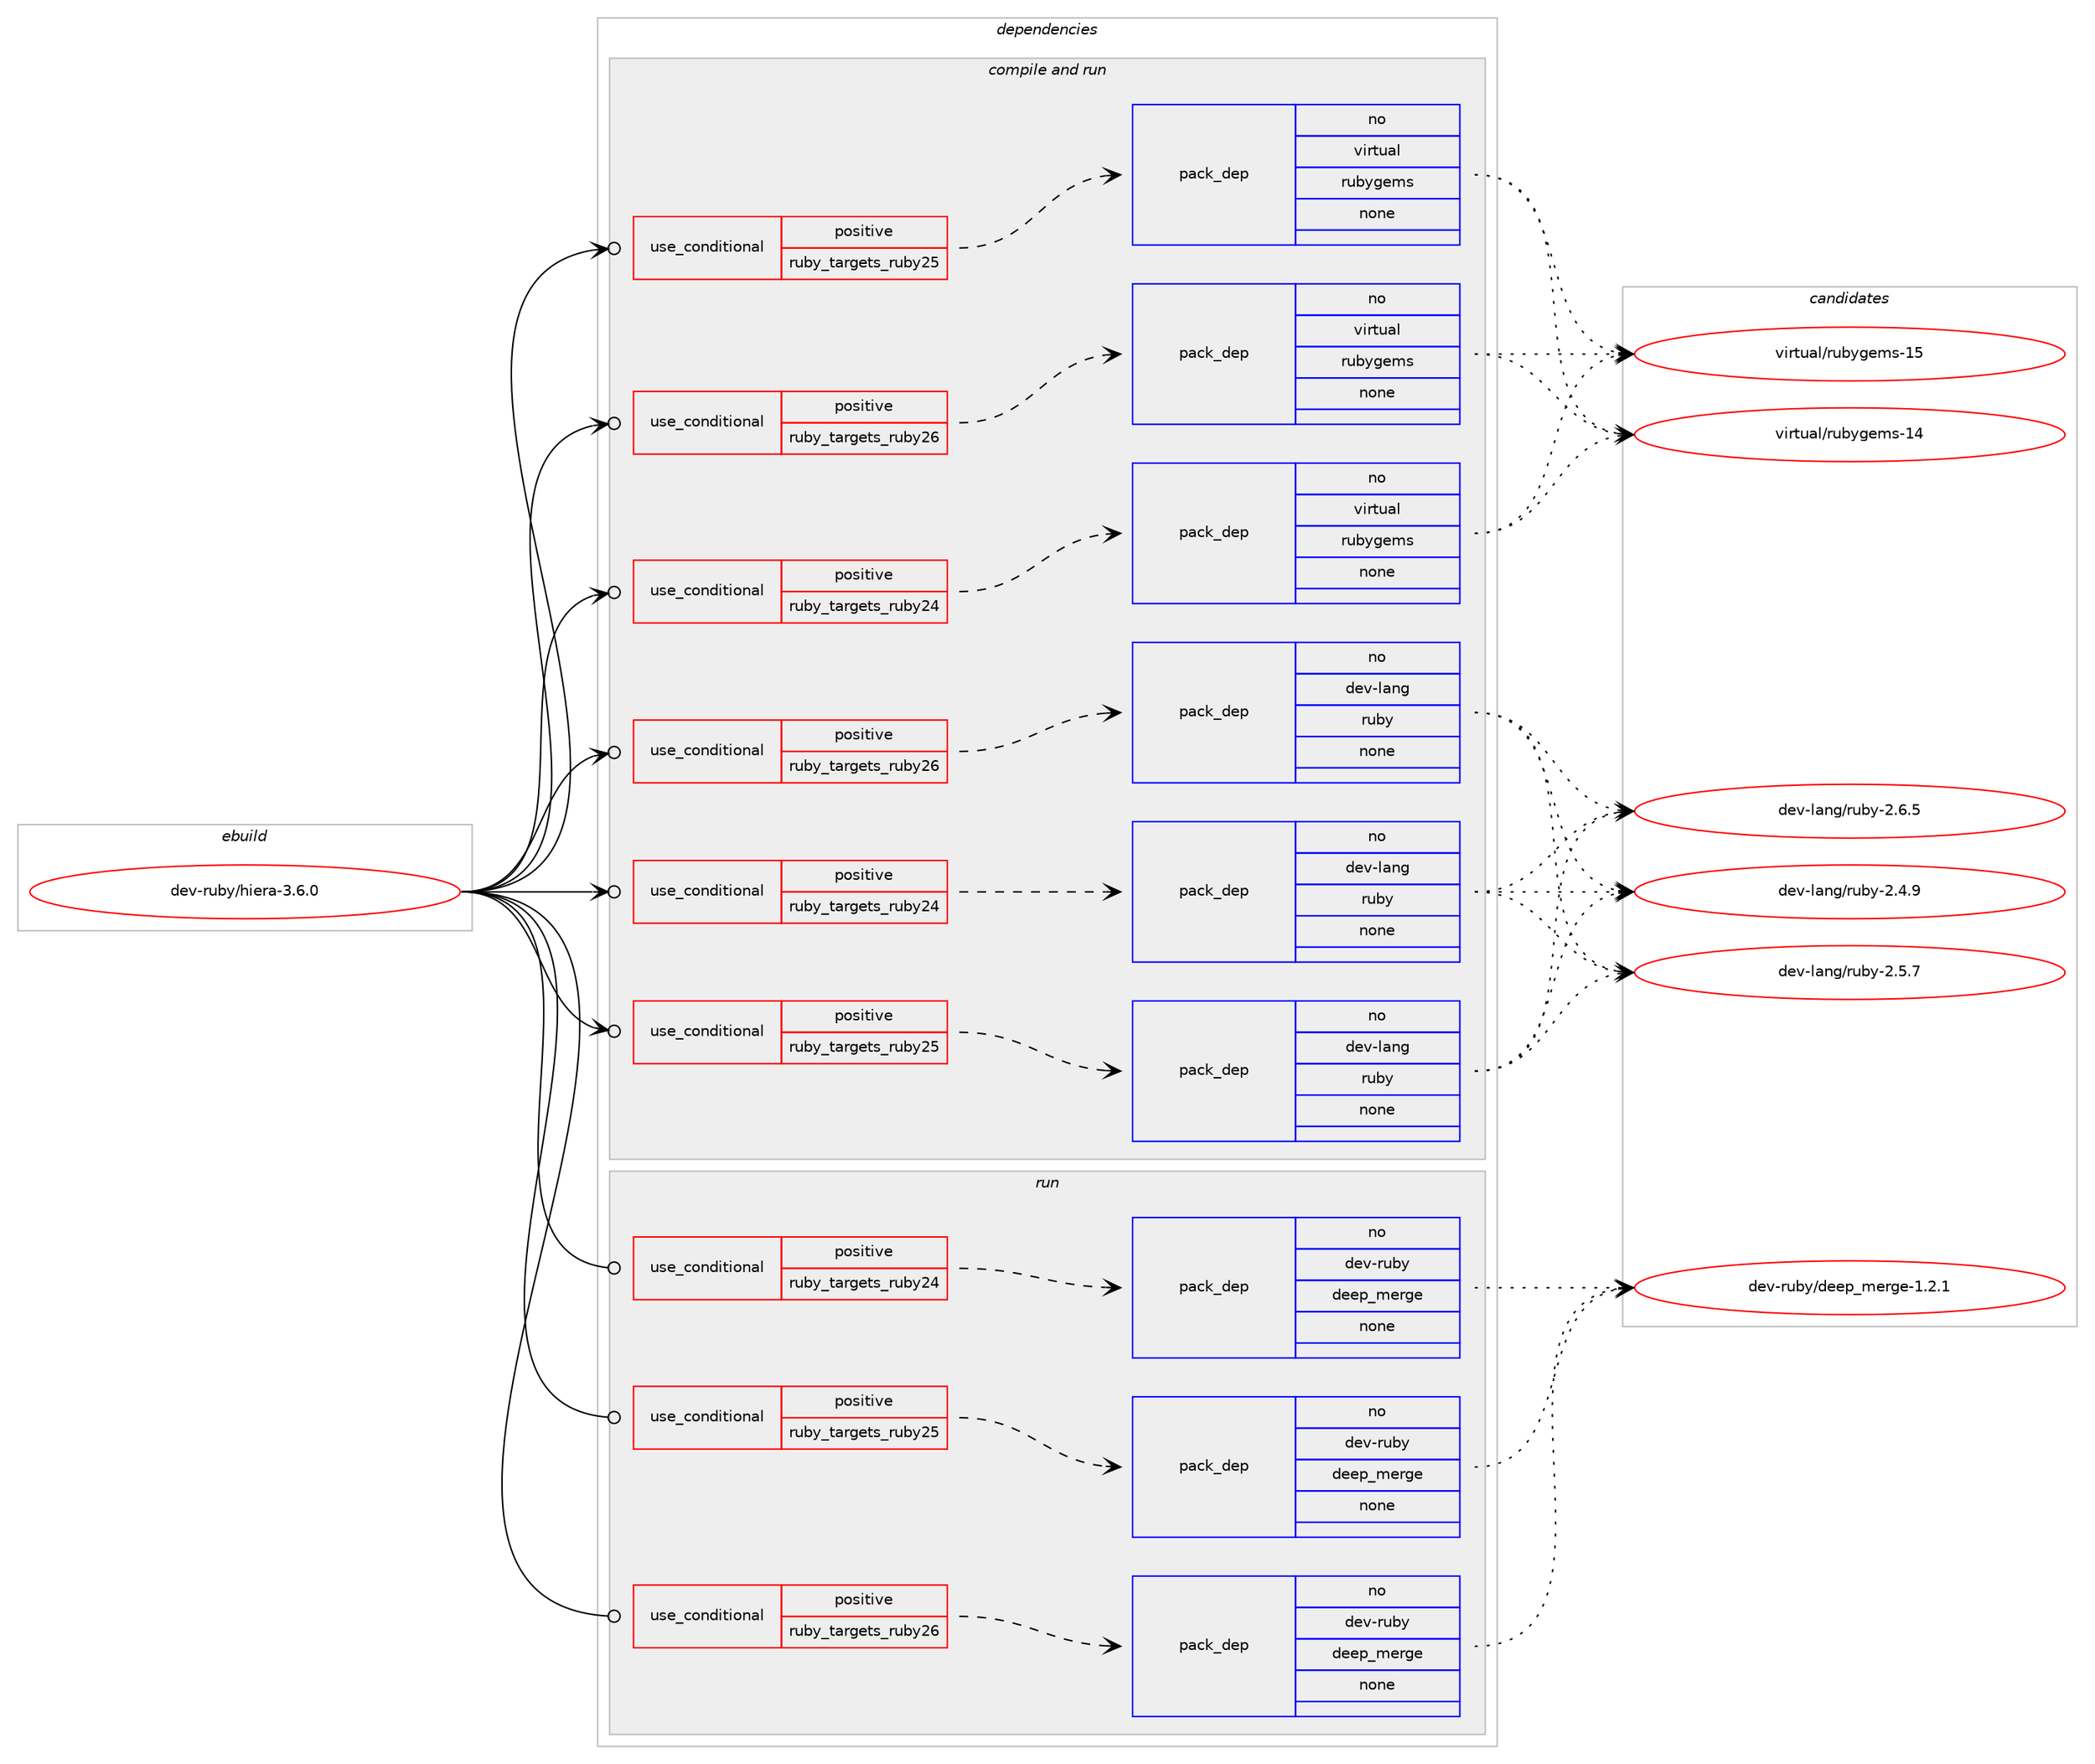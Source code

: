 digraph prolog {

# *************
# Graph options
# *************

newrank=true;
concentrate=true;
compound=true;
graph [rankdir=LR,fontname=Helvetica,fontsize=10,ranksep=1.5];#, ranksep=2.5, nodesep=0.2];
edge  [arrowhead=vee];
node  [fontname=Helvetica,fontsize=10];

# **********
# The ebuild
# **********

subgraph cluster_leftcol {
color=gray;
rank=same;
label=<<i>ebuild</i>>;
id [label="dev-ruby/hiera-3.6.0", color=red, width=4, href="../dev-ruby/hiera-3.6.0.svg"];
}

# ****************
# The dependencies
# ****************

subgraph cluster_midcol {
color=gray;
label=<<i>dependencies</i>>;
subgraph cluster_compile {
fillcolor="#eeeeee";
style=filled;
label=<<i>compile</i>>;
}
subgraph cluster_compileandrun {
fillcolor="#eeeeee";
style=filled;
label=<<i>compile and run</i>>;
subgraph cond164713 {
dependency689812 [label=<<TABLE BORDER="0" CELLBORDER="1" CELLSPACING="0" CELLPADDING="4"><TR><TD ROWSPAN="3" CELLPADDING="10">use_conditional</TD></TR><TR><TD>positive</TD></TR><TR><TD>ruby_targets_ruby24</TD></TR></TABLE>>, shape=none, color=red];
subgraph pack513132 {
dependency689813 [label=<<TABLE BORDER="0" CELLBORDER="1" CELLSPACING="0" CELLPADDING="4" WIDTH="220"><TR><TD ROWSPAN="6" CELLPADDING="30">pack_dep</TD></TR><TR><TD WIDTH="110">no</TD></TR><TR><TD>dev-lang</TD></TR><TR><TD>ruby</TD></TR><TR><TD>none</TD></TR><TR><TD></TD></TR></TABLE>>, shape=none, color=blue];
}
dependency689812:e -> dependency689813:w [weight=20,style="dashed",arrowhead="vee"];
}
id:e -> dependency689812:w [weight=20,style="solid",arrowhead="odotvee"];
subgraph cond164714 {
dependency689814 [label=<<TABLE BORDER="0" CELLBORDER="1" CELLSPACING="0" CELLPADDING="4"><TR><TD ROWSPAN="3" CELLPADDING="10">use_conditional</TD></TR><TR><TD>positive</TD></TR><TR><TD>ruby_targets_ruby24</TD></TR></TABLE>>, shape=none, color=red];
subgraph pack513133 {
dependency689815 [label=<<TABLE BORDER="0" CELLBORDER="1" CELLSPACING="0" CELLPADDING="4" WIDTH="220"><TR><TD ROWSPAN="6" CELLPADDING="30">pack_dep</TD></TR><TR><TD WIDTH="110">no</TD></TR><TR><TD>virtual</TD></TR><TR><TD>rubygems</TD></TR><TR><TD>none</TD></TR><TR><TD></TD></TR></TABLE>>, shape=none, color=blue];
}
dependency689814:e -> dependency689815:w [weight=20,style="dashed",arrowhead="vee"];
}
id:e -> dependency689814:w [weight=20,style="solid",arrowhead="odotvee"];
subgraph cond164715 {
dependency689816 [label=<<TABLE BORDER="0" CELLBORDER="1" CELLSPACING="0" CELLPADDING="4"><TR><TD ROWSPAN="3" CELLPADDING="10">use_conditional</TD></TR><TR><TD>positive</TD></TR><TR><TD>ruby_targets_ruby25</TD></TR></TABLE>>, shape=none, color=red];
subgraph pack513134 {
dependency689817 [label=<<TABLE BORDER="0" CELLBORDER="1" CELLSPACING="0" CELLPADDING="4" WIDTH="220"><TR><TD ROWSPAN="6" CELLPADDING="30">pack_dep</TD></TR><TR><TD WIDTH="110">no</TD></TR><TR><TD>dev-lang</TD></TR><TR><TD>ruby</TD></TR><TR><TD>none</TD></TR><TR><TD></TD></TR></TABLE>>, shape=none, color=blue];
}
dependency689816:e -> dependency689817:w [weight=20,style="dashed",arrowhead="vee"];
}
id:e -> dependency689816:w [weight=20,style="solid",arrowhead="odotvee"];
subgraph cond164716 {
dependency689818 [label=<<TABLE BORDER="0" CELLBORDER="1" CELLSPACING="0" CELLPADDING="4"><TR><TD ROWSPAN="3" CELLPADDING="10">use_conditional</TD></TR><TR><TD>positive</TD></TR><TR><TD>ruby_targets_ruby25</TD></TR></TABLE>>, shape=none, color=red];
subgraph pack513135 {
dependency689819 [label=<<TABLE BORDER="0" CELLBORDER="1" CELLSPACING="0" CELLPADDING="4" WIDTH="220"><TR><TD ROWSPAN="6" CELLPADDING="30">pack_dep</TD></TR><TR><TD WIDTH="110">no</TD></TR><TR><TD>virtual</TD></TR><TR><TD>rubygems</TD></TR><TR><TD>none</TD></TR><TR><TD></TD></TR></TABLE>>, shape=none, color=blue];
}
dependency689818:e -> dependency689819:w [weight=20,style="dashed",arrowhead="vee"];
}
id:e -> dependency689818:w [weight=20,style="solid",arrowhead="odotvee"];
subgraph cond164717 {
dependency689820 [label=<<TABLE BORDER="0" CELLBORDER="1" CELLSPACING="0" CELLPADDING="4"><TR><TD ROWSPAN="3" CELLPADDING="10">use_conditional</TD></TR><TR><TD>positive</TD></TR><TR><TD>ruby_targets_ruby26</TD></TR></TABLE>>, shape=none, color=red];
subgraph pack513136 {
dependency689821 [label=<<TABLE BORDER="0" CELLBORDER="1" CELLSPACING="0" CELLPADDING="4" WIDTH="220"><TR><TD ROWSPAN="6" CELLPADDING="30">pack_dep</TD></TR><TR><TD WIDTH="110">no</TD></TR><TR><TD>dev-lang</TD></TR><TR><TD>ruby</TD></TR><TR><TD>none</TD></TR><TR><TD></TD></TR></TABLE>>, shape=none, color=blue];
}
dependency689820:e -> dependency689821:w [weight=20,style="dashed",arrowhead="vee"];
}
id:e -> dependency689820:w [weight=20,style="solid",arrowhead="odotvee"];
subgraph cond164718 {
dependency689822 [label=<<TABLE BORDER="0" CELLBORDER="1" CELLSPACING="0" CELLPADDING="4"><TR><TD ROWSPAN="3" CELLPADDING="10">use_conditional</TD></TR><TR><TD>positive</TD></TR><TR><TD>ruby_targets_ruby26</TD></TR></TABLE>>, shape=none, color=red];
subgraph pack513137 {
dependency689823 [label=<<TABLE BORDER="0" CELLBORDER="1" CELLSPACING="0" CELLPADDING="4" WIDTH="220"><TR><TD ROWSPAN="6" CELLPADDING="30">pack_dep</TD></TR><TR><TD WIDTH="110">no</TD></TR><TR><TD>virtual</TD></TR><TR><TD>rubygems</TD></TR><TR><TD>none</TD></TR><TR><TD></TD></TR></TABLE>>, shape=none, color=blue];
}
dependency689822:e -> dependency689823:w [weight=20,style="dashed",arrowhead="vee"];
}
id:e -> dependency689822:w [weight=20,style="solid",arrowhead="odotvee"];
}
subgraph cluster_run {
fillcolor="#eeeeee";
style=filled;
label=<<i>run</i>>;
subgraph cond164719 {
dependency689824 [label=<<TABLE BORDER="0" CELLBORDER="1" CELLSPACING="0" CELLPADDING="4"><TR><TD ROWSPAN="3" CELLPADDING="10">use_conditional</TD></TR><TR><TD>positive</TD></TR><TR><TD>ruby_targets_ruby24</TD></TR></TABLE>>, shape=none, color=red];
subgraph pack513138 {
dependency689825 [label=<<TABLE BORDER="0" CELLBORDER="1" CELLSPACING="0" CELLPADDING="4" WIDTH="220"><TR><TD ROWSPAN="6" CELLPADDING="30">pack_dep</TD></TR><TR><TD WIDTH="110">no</TD></TR><TR><TD>dev-ruby</TD></TR><TR><TD>deep_merge</TD></TR><TR><TD>none</TD></TR><TR><TD></TD></TR></TABLE>>, shape=none, color=blue];
}
dependency689824:e -> dependency689825:w [weight=20,style="dashed",arrowhead="vee"];
}
id:e -> dependency689824:w [weight=20,style="solid",arrowhead="odot"];
subgraph cond164720 {
dependency689826 [label=<<TABLE BORDER="0" CELLBORDER="1" CELLSPACING="0" CELLPADDING="4"><TR><TD ROWSPAN="3" CELLPADDING="10">use_conditional</TD></TR><TR><TD>positive</TD></TR><TR><TD>ruby_targets_ruby25</TD></TR></TABLE>>, shape=none, color=red];
subgraph pack513139 {
dependency689827 [label=<<TABLE BORDER="0" CELLBORDER="1" CELLSPACING="0" CELLPADDING="4" WIDTH="220"><TR><TD ROWSPAN="6" CELLPADDING="30">pack_dep</TD></TR><TR><TD WIDTH="110">no</TD></TR><TR><TD>dev-ruby</TD></TR><TR><TD>deep_merge</TD></TR><TR><TD>none</TD></TR><TR><TD></TD></TR></TABLE>>, shape=none, color=blue];
}
dependency689826:e -> dependency689827:w [weight=20,style="dashed",arrowhead="vee"];
}
id:e -> dependency689826:w [weight=20,style="solid",arrowhead="odot"];
subgraph cond164721 {
dependency689828 [label=<<TABLE BORDER="0" CELLBORDER="1" CELLSPACING="0" CELLPADDING="4"><TR><TD ROWSPAN="3" CELLPADDING="10">use_conditional</TD></TR><TR><TD>positive</TD></TR><TR><TD>ruby_targets_ruby26</TD></TR></TABLE>>, shape=none, color=red];
subgraph pack513140 {
dependency689829 [label=<<TABLE BORDER="0" CELLBORDER="1" CELLSPACING="0" CELLPADDING="4" WIDTH="220"><TR><TD ROWSPAN="6" CELLPADDING="30">pack_dep</TD></TR><TR><TD WIDTH="110">no</TD></TR><TR><TD>dev-ruby</TD></TR><TR><TD>deep_merge</TD></TR><TR><TD>none</TD></TR><TR><TD></TD></TR></TABLE>>, shape=none, color=blue];
}
dependency689828:e -> dependency689829:w [weight=20,style="dashed",arrowhead="vee"];
}
id:e -> dependency689828:w [weight=20,style="solid",arrowhead="odot"];
}
}

# **************
# The candidates
# **************

subgraph cluster_choices {
rank=same;
color=gray;
label=<<i>candidates</i>>;

subgraph choice513132 {
color=black;
nodesep=1;
choice10010111845108971101034711411798121455046524657 [label="dev-lang/ruby-2.4.9", color=red, width=4,href="../dev-lang/ruby-2.4.9.svg"];
choice10010111845108971101034711411798121455046534655 [label="dev-lang/ruby-2.5.7", color=red, width=4,href="../dev-lang/ruby-2.5.7.svg"];
choice10010111845108971101034711411798121455046544653 [label="dev-lang/ruby-2.6.5", color=red, width=4,href="../dev-lang/ruby-2.6.5.svg"];
dependency689813:e -> choice10010111845108971101034711411798121455046524657:w [style=dotted,weight="100"];
dependency689813:e -> choice10010111845108971101034711411798121455046534655:w [style=dotted,weight="100"];
dependency689813:e -> choice10010111845108971101034711411798121455046544653:w [style=dotted,weight="100"];
}
subgraph choice513133 {
color=black;
nodesep=1;
choice118105114116117971084711411798121103101109115454952 [label="virtual/rubygems-14", color=red, width=4,href="../virtual/rubygems-14.svg"];
choice118105114116117971084711411798121103101109115454953 [label="virtual/rubygems-15", color=red, width=4,href="../virtual/rubygems-15.svg"];
dependency689815:e -> choice118105114116117971084711411798121103101109115454952:w [style=dotted,weight="100"];
dependency689815:e -> choice118105114116117971084711411798121103101109115454953:w [style=dotted,weight="100"];
}
subgraph choice513134 {
color=black;
nodesep=1;
choice10010111845108971101034711411798121455046524657 [label="dev-lang/ruby-2.4.9", color=red, width=4,href="../dev-lang/ruby-2.4.9.svg"];
choice10010111845108971101034711411798121455046534655 [label="dev-lang/ruby-2.5.7", color=red, width=4,href="../dev-lang/ruby-2.5.7.svg"];
choice10010111845108971101034711411798121455046544653 [label="dev-lang/ruby-2.6.5", color=red, width=4,href="../dev-lang/ruby-2.6.5.svg"];
dependency689817:e -> choice10010111845108971101034711411798121455046524657:w [style=dotted,weight="100"];
dependency689817:e -> choice10010111845108971101034711411798121455046534655:w [style=dotted,weight="100"];
dependency689817:e -> choice10010111845108971101034711411798121455046544653:w [style=dotted,weight="100"];
}
subgraph choice513135 {
color=black;
nodesep=1;
choice118105114116117971084711411798121103101109115454952 [label="virtual/rubygems-14", color=red, width=4,href="../virtual/rubygems-14.svg"];
choice118105114116117971084711411798121103101109115454953 [label="virtual/rubygems-15", color=red, width=4,href="../virtual/rubygems-15.svg"];
dependency689819:e -> choice118105114116117971084711411798121103101109115454952:w [style=dotted,weight="100"];
dependency689819:e -> choice118105114116117971084711411798121103101109115454953:w [style=dotted,weight="100"];
}
subgraph choice513136 {
color=black;
nodesep=1;
choice10010111845108971101034711411798121455046524657 [label="dev-lang/ruby-2.4.9", color=red, width=4,href="../dev-lang/ruby-2.4.9.svg"];
choice10010111845108971101034711411798121455046534655 [label="dev-lang/ruby-2.5.7", color=red, width=4,href="../dev-lang/ruby-2.5.7.svg"];
choice10010111845108971101034711411798121455046544653 [label="dev-lang/ruby-2.6.5", color=red, width=4,href="../dev-lang/ruby-2.6.5.svg"];
dependency689821:e -> choice10010111845108971101034711411798121455046524657:w [style=dotted,weight="100"];
dependency689821:e -> choice10010111845108971101034711411798121455046534655:w [style=dotted,weight="100"];
dependency689821:e -> choice10010111845108971101034711411798121455046544653:w [style=dotted,weight="100"];
}
subgraph choice513137 {
color=black;
nodesep=1;
choice118105114116117971084711411798121103101109115454952 [label="virtual/rubygems-14", color=red, width=4,href="../virtual/rubygems-14.svg"];
choice118105114116117971084711411798121103101109115454953 [label="virtual/rubygems-15", color=red, width=4,href="../virtual/rubygems-15.svg"];
dependency689823:e -> choice118105114116117971084711411798121103101109115454952:w [style=dotted,weight="100"];
dependency689823:e -> choice118105114116117971084711411798121103101109115454953:w [style=dotted,weight="100"];
}
subgraph choice513138 {
color=black;
nodesep=1;
choice10010111845114117981214710010110111295109101114103101454946504649 [label="dev-ruby/deep_merge-1.2.1", color=red, width=4,href="../dev-ruby/deep_merge-1.2.1.svg"];
dependency689825:e -> choice10010111845114117981214710010110111295109101114103101454946504649:w [style=dotted,weight="100"];
}
subgraph choice513139 {
color=black;
nodesep=1;
choice10010111845114117981214710010110111295109101114103101454946504649 [label="dev-ruby/deep_merge-1.2.1", color=red, width=4,href="../dev-ruby/deep_merge-1.2.1.svg"];
dependency689827:e -> choice10010111845114117981214710010110111295109101114103101454946504649:w [style=dotted,weight="100"];
}
subgraph choice513140 {
color=black;
nodesep=1;
choice10010111845114117981214710010110111295109101114103101454946504649 [label="dev-ruby/deep_merge-1.2.1", color=red, width=4,href="../dev-ruby/deep_merge-1.2.1.svg"];
dependency689829:e -> choice10010111845114117981214710010110111295109101114103101454946504649:w [style=dotted,weight="100"];
}
}

}
